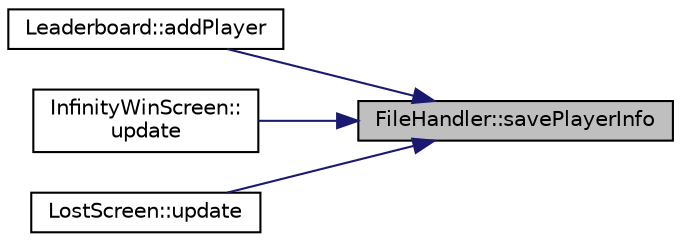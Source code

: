 digraph "FileHandler::savePlayerInfo"
{
 // LATEX_PDF_SIZE
  edge [fontname="Helvetica",fontsize="10",labelfontname="Helvetica",labelfontsize="10"];
  node [fontname="Helvetica",fontsize="10",shape=record];
  rankdir="RL";
  Node1 [label="FileHandler::savePlayerInfo",height=0.2,width=0.4,color="black", fillcolor="grey75", style="filled", fontcolor="black",tooltip=" "];
  Node1 -> Node2 [dir="back",color="midnightblue",fontsize="10",style="solid"];
  Node2 [label="Leaderboard::addPlayer",height=0.2,width=0.4,color="black", fillcolor="white", style="filled",URL="$class_leaderboard.html#adcfa6192b3ee90cf5b0616a9a4e9e7c4",tooltip="add/updates the name and maxscore of a player to the list"];
  Node1 -> Node3 [dir="back",color="midnightblue",fontsize="10",style="solid"];
  Node3 [label="InfinityWinScreen::\lupdate",height=0.2,width=0.4,color="black", fillcolor="white", style="filled",URL="$class_infinity_win_screen.html#aaff6d27f7826e17603181358cc5bc9ac",tooltip=" "];
  Node1 -> Node4 [dir="back",color="midnightblue",fontsize="10",style="solid"];
  Node4 [label="LostScreen::update",height=0.2,width=0.4,color="black", fillcolor="white", style="filled",URL="$class_lost_screen.html#aa89aa24f79d1e4114c997587d399321a",tooltip=" "];
}
